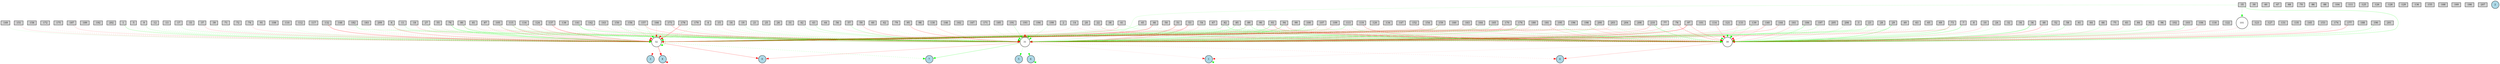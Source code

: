 digraph {
	node [fontsize=9 height=0.2 shape=circle width=0.2]
	-1 [fillcolor=lightgray shape=box style=filled]
	-2 [fillcolor=lightgray shape=box style=filled]
	-3 [fillcolor=lightgray shape=box style=filled]
	-4 [fillcolor=lightgray shape=box style=filled]
	-5 [fillcolor=lightgray shape=box style=filled]
	-6 [fillcolor=lightgray shape=box style=filled]
	-7 [fillcolor=lightgray shape=box style=filled]
	-8 [fillcolor=lightgray shape=box style=filled]
	-9 [fillcolor=lightgray shape=box style=filled]
	-10 [fillcolor=lightgray shape=box style=filled]
	-11 [fillcolor=lightgray shape=box style=filled]
	-12 [fillcolor=lightgray shape=box style=filled]
	-13 [fillcolor=lightgray shape=box style=filled]
	-14 [fillcolor=lightgray shape=box style=filled]
	-15 [fillcolor=lightgray shape=box style=filled]
	-16 [fillcolor=lightgray shape=box style=filled]
	-17 [fillcolor=lightgray shape=box style=filled]
	-18 [fillcolor=lightgray shape=box style=filled]
	-19 [fillcolor=lightgray shape=box style=filled]
	-20 [fillcolor=lightgray shape=box style=filled]
	-21 [fillcolor=lightgray shape=box style=filled]
	-22 [fillcolor=lightgray shape=box style=filled]
	-23 [fillcolor=lightgray shape=box style=filled]
	-24 [fillcolor=lightgray shape=box style=filled]
	-25 [fillcolor=lightgray shape=box style=filled]
	-26 [fillcolor=lightgray shape=box style=filled]
	-27 [fillcolor=lightgray shape=box style=filled]
	-28 [fillcolor=lightgray shape=box style=filled]
	-29 [fillcolor=lightgray shape=box style=filled]
	-30 [fillcolor=lightgray shape=box style=filled]
	-31 [fillcolor=lightgray shape=box style=filled]
	-32 [fillcolor=lightgray shape=box style=filled]
	-33 [fillcolor=lightgray shape=box style=filled]
	-34 [fillcolor=lightgray shape=box style=filled]
	-35 [fillcolor=lightgray shape=box style=filled]
	-36 [fillcolor=lightgray shape=box style=filled]
	-37 [fillcolor=lightgray shape=box style=filled]
	-38 [fillcolor=lightgray shape=box style=filled]
	-39 [fillcolor=lightgray shape=box style=filled]
	-40 [fillcolor=lightgray shape=box style=filled]
	-41 [fillcolor=lightgray shape=box style=filled]
	-42 [fillcolor=lightgray shape=box style=filled]
	-43 [fillcolor=lightgray shape=box style=filled]
	-44 [fillcolor=lightgray shape=box style=filled]
	-45 [fillcolor=lightgray shape=box style=filled]
	-46 [fillcolor=lightgray shape=box style=filled]
	-47 [fillcolor=lightgray shape=box style=filled]
	-48 [fillcolor=lightgray shape=box style=filled]
	-49 [fillcolor=lightgray shape=box style=filled]
	-50 [fillcolor=lightgray shape=box style=filled]
	-51 [fillcolor=lightgray shape=box style=filled]
	-52 [fillcolor=lightgray shape=box style=filled]
	-53 [fillcolor=lightgray shape=box style=filled]
	-54 [fillcolor=lightgray shape=box style=filled]
	-55 [fillcolor=lightgray shape=box style=filled]
	-56 [fillcolor=lightgray shape=box style=filled]
	-57 [fillcolor=lightgray shape=box style=filled]
	-58 [fillcolor=lightgray shape=box style=filled]
	-59 [fillcolor=lightgray shape=box style=filled]
	-60 [fillcolor=lightgray shape=box style=filled]
	-61 [fillcolor=lightgray shape=box style=filled]
	-62 [fillcolor=lightgray shape=box style=filled]
	-63 [fillcolor=lightgray shape=box style=filled]
	-64 [fillcolor=lightgray shape=box style=filled]
	-65 [fillcolor=lightgray shape=box style=filled]
	-66 [fillcolor=lightgray shape=box style=filled]
	-67 [fillcolor=lightgray shape=box style=filled]
	-68 [fillcolor=lightgray shape=box style=filled]
	-69 [fillcolor=lightgray shape=box style=filled]
	-70 [fillcolor=lightgray shape=box style=filled]
	-71 [fillcolor=lightgray shape=box style=filled]
	-72 [fillcolor=lightgray shape=box style=filled]
	-73 [fillcolor=lightgray shape=box style=filled]
	-74 [fillcolor=lightgray shape=box style=filled]
	-75 [fillcolor=lightgray shape=box style=filled]
	-76 [fillcolor=lightgray shape=box style=filled]
	-77 [fillcolor=lightgray shape=box style=filled]
	-78 [fillcolor=lightgray shape=box style=filled]
	-79 [fillcolor=lightgray shape=box style=filled]
	-80 [fillcolor=lightgray shape=box style=filled]
	-81 [fillcolor=lightgray shape=box style=filled]
	-82 [fillcolor=lightgray shape=box style=filled]
	-83 [fillcolor=lightgray shape=box style=filled]
	-84 [fillcolor=lightgray shape=box style=filled]
	-85 [fillcolor=lightgray shape=box style=filled]
	-86 [fillcolor=lightgray shape=box style=filled]
	-87 [fillcolor=lightgray shape=box style=filled]
	-88 [fillcolor=lightgray shape=box style=filled]
	-89 [fillcolor=lightgray shape=box style=filled]
	-90 [fillcolor=lightgray shape=box style=filled]
	-91 [fillcolor=lightgray shape=box style=filled]
	-92 [fillcolor=lightgray shape=box style=filled]
	-93 [fillcolor=lightgray shape=box style=filled]
	-94 [fillcolor=lightgray shape=box style=filled]
	-95 [fillcolor=lightgray shape=box style=filled]
	-96 [fillcolor=lightgray shape=box style=filled]
	-97 [fillcolor=lightgray shape=box style=filled]
	-98 [fillcolor=lightgray shape=box style=filled]
	-99 [fillcolor=lightgray shape=box style=filled]
	-100 [fillcolor=lightgray shape=box style=filled]
	-101 [fillcolor=lightgray shape=box style=filled]
	-102 [fillcolor=lightgray shape=box style=filled]
	-103 [fillcolor=lightgray shape=box style=filled]
	-104 [fillcolor=lightgray shape=box style=filled]
	-105 [fillcolor=lightgray shape=box style=filled]
	-106 [fillcolor=lightgray shape=box style=filled]
	-107 [fillcolor=lightgray shape=box style=filled]
	-108 [fillcolor=lightgray shape=box style=filled]
	-109 [fillcolor=lightgray shape=box style=filled]
	-110 [fillcolor=lightgray shape=box style=filled]
	-111 [fillcolor=lightgray shape=box style=filled]
	-112 [fillcolor=lightgray shape=box style=filled]
	-113 [fillcolor=lightgray shape=box style=filled]
	-114 [fillcolor=lightgray shape=box style=filled]
	-115 [fillcolor=lightgray shape=box style=filled]
	-116 [fillcolor=lightgray shape=box style=filled]
	-117 [fillcolor=lightgray shape=box style=filled]
	-118 [fillcolor=lightgray shape=box style=filled]
	-119 [fillcolor=lightgray shape=box style=filled]
	-120 [fillcolor=lightgray shape=box style=filled]
	-121 [fillcolor=lightgray shape=box style=filled]
	-122 [fillcolor=lightgray shape=box style=filled]
	-123 [fillcolor=lightgray shape=box style=filled]
	-124 [fillcolor=lightgray shape=box style=filled]
	-125 [fillcolor=lightgray shape=box style=filled]
	-126 [fillcolor=lightgray shape=box style=filled]
	-127 [fillcolor=lightgray shape=box style=filled]
	-128 [fillcolor=lightgray shape=box style=filled]
	-129 [fillcolor=lightgray shape=box style=filled]
	-130 [fillcolor=lightgray shape=box style=filled]
	-131 [fillcolor=lightgray shape=box style=filled]
	-132 [fillcolor=lightgray shape=box style=filled]
	-133 [fillcolor=lightgray shape=box style=filled]
	-134 [fillcolor=lightgray shape=box style=filled]
	-135 [fillcolor=lightgray shape=box style=filled]
	-136 [fillcolor=lightgray shape=box style=filled]
	-137 [fillcolor=lightgray shape=box style=filled]
	-138 [fillcolor=lightgray shape=box style=filled]
	-139 [fillcolor=lightgray shape=box style=filled]
	-140 [fillcolor=lightgray shape=box style=filled]
	-141 [fillcolor=lightgray shape=box style=filled]
	-142 [fillcolor=lightgray shape=box style=filled]
	-143 [fillcolor=lightgray shape=box style=filled]
	-144 [fillcolor=lightgray shape=box style=filled]
	-145 [fillcolor=lightgray shape=box style=filled]
	-146 [fillcolor=lightgray shape=box style=filled]
	-147 [fillcolor=lightgray shape=box style=filled]
	-148 [fillcolor=lightgray shape=box style=filled]
	-149 [fillcolor=lightgray shape=box style=filled]
	-150 [fillcolor=lightgray shape=box style=filled]
	-151 [fillcolor=lightgray shape=box style=filled]
	-152 [fillcolor=lightgray shape=box style=filled]
	-153 [fillcolor=lightgray shape=box style=filled]
	-154 [fillcolor=lightgray shape=box style=filled]
	-155 [fillcolor=lightgray shape=box style=filled]
	-156 [fillcolor=lightgray shape=box style=filled]
	-157 [fillcolor=lightgray shape=box style=filled]
	-158 [fillcolor=lightgray shape=box style=filled]
	-159 [fillcolor=lightgray shape=box style=filled]
	-160 [fillcolor=lightgray shape=box style=filled]
	-161 [fillcolor=lightgray shape=box style=filled]
	-162 [fillcolor=lightgray shape=box style=filled]
	-163 [fillcolor=lightgray shape=box style=filled]
	-164 [fillcolor=lightgray shape=box style=filled]
	-165 [fillcolor=lightgray shape=box style=filled]
	-166 [fillcolor=lightgray shape=box style=filled]
	-167 [fillcolor=lightgray shape=box style=filled]
	-168 [fillcolor=lightgray shape=box style=filled]
	-169 [fillcolor=lightgray shape=box style=filled]
	-170 [fillcolor=lightgray shape=box style=filled]
	-171 [fillcolor=lightgray shape=box style=filled]
	-172 [fillcolor=lightgray shape=box style=filled]
	-173 [fillcolor=lightgray shape=box style=filled]
	-174 [fillcolor=lightgray shape=box style=filled]
	-175 [fillcolor=lightgray shape=box style=filled]
	-176 [fillcolor=lightgray shape=box style=filled]
	-177 [fillcolor=lightgray shape=box style=filled]
	-178 [fillcolor=lightgray shape=box style=filled]
	-179 [fillcolor=lightgray shape=box style=filled]
	-180 [fillcolor=lightgray shape=box style=filled]
	-181 [fillcolor=lightgray shape=box style=filled]
	-182 [fillcolor=lightgray shape=box style=filled]
	-183 [fillcolor=lightgray shape=box style=filled]
	-184 [fillcolor=lightgray shape=box style=filled]
	-185 [fillcolor=lightgray shape=box style=filled]
	-186 [fillcolor=lightgray shape=box style=filled]
	-187 [fillcolor=lightgray shape=box style=filled]
	-188 [fillcolor=lightgray shape=box style=filled]
	-189 [fillcolor=lightgray shape=box style=filled]
	-190 [fillcolor=lightgray shape=box style=filled]
	-191 [fillcolor=lightgray shape=box style=filled]
	-192 [fillcolor=lightgray shape=box style=filled]
	-193 [fillcolor=lightgray shape=box style=filled]
	-194 [fillcolor=lightgray shape=box style=filled]
	-195 [fillcolor=lightgray shape=box style=filled]
	-196 [fillcolor=lightgray shape=box style=filled]
	-197 [fillcolor=lightgray shape=box style=filled]
	-198 [fillcolor=lightgray shape=box style=filled]
	-199 [fillcolor=lightgray shape=box style=filled]
	-200 [fillcolor=lightgray shape=box style=filled]
	-201 [fillcolor=lightgray shape=box style=filled]
	-202 [fillcolor=lightgray shape=box style=filled]
	-203 [fillcolor=lightgray shape=box style=filled]
	-204 [fillcolor=lightgray shape=box style=filled]
	-205 [fillcolor=lightgray shape=box style=filled]
	-206 [fillcolor=lightgray shape=box style=filled]
	-207 [fillcolor=lightgray shape=box style=filled]
	-208 [fillcolor=lightgray shape=box style=filled]
	-209 [fillcolor=lightgray shape=box style=filled]
	-210 [fillcolor=lightgray shape=box style=filled]
	0 [fillcolor=lightblue style=filled]
	1 [fillcolor=lightblue style=filled]
	2 [fillcolor=lightblue style=filled]
	3 [fillcolor=lightblue style=filled]
	4 [fillcolor=lightblue style=filled]
	5 [fillcolor=lightblue style=filled]
	6 [fillcolor=lightblue style=filled]
	7 [fillcolor=lightblue style=filled]
	8 [fillcolor=lightblue style=filled]
	32 [fillcolor=white style=filled]
	101 [fillcolor=white style=filled]
	30 [fillcolor=white style=filled]
	31 [fillcolor=white style=filled]
	-27 -> 31 [color=green penwidth=0.2510261941714924 style=solid]
	-35 -> 30 [color=green penwidth=0.4424128781359974 style=solid]
	-204 -> 32 [color=green penwidth=0.30883192479249444 style=dotted]
	-94 -> 30 [color=red penwidth=0.38470619676582274 style=solid]
	-35 -> 31 [color=green penwidth=0.23300009290946708 style=solid]
	-195 -> 30 [color=green penwidth=0.33739314706741325 style=solid]
	-15 -> 31 [color=red penwidth=0.1620985460487404 style=solid]
	-156 -> 32 [color=red penwidth=0.14147805958249482 style=solid]
	-130 -> 31 [color=red penwidth=0.26293354792521695 style=solid]
	-159 -> 32 [color=red penwidth=0.5615129756525252 style=solid]
	-138 -> 32 [color=green penwidth=0.12917346368938043 style=solid]
	-193 -> 31 [color=red penwidth=0.27034107338457614 style=dotted]
	-170 -> 31 [color=red penwidth=0.26703270341696783 style=solid]
	-161 -> 30 [color=red penwidth=0.30343674997246267 style=solid]
	-93 -> 31 [color=green penwidth=0.4557768575864819 style=solid]
	-171 -> 31 [color=green penwidth=0.6450884744212232 style=dotted]
	-195 -> 31 [color=red penwidth=0.18168682272335485 style=solid]
	-200 -> 32 [color=green penwidth=0.3560853806309754 style=dotted]
	-74 -> 32 [color=red penwidth=0.2413196761107782 style=solid]
	-63 -> 31 [color=red penwidth=0.4589493214689522 style=dotted]
	-22 -> 30 [color=red penwidth=0.31989609451326084 style=solid]
	-18 -> 31 [color=red penwidth=0.28667559951787824 style=dotted]
	-33 -> 32 [color=red penwidth=0.37726578971289326 style=dotted]
	-134 -> 31 [color=green penwidth=0.3732115831670788 style=dotted]
	-81 -> 32 [color=green penwidth=0.15758573927059108 style=solid]
	-190 -> 30 [color=green penwidth=0.38919334631951996 style=solid]
	-123 -> 30 [color=green penwidth=0.39292146080420176 style=dotted]
	-2 -> 32 [color=green penwidth=0.2540604682423432 style=dotted]
	-210 -> 31 [color=red penwidth=0.35922008331060473 style=solid]
	-26 -> 31 [color=red penwidth=0.16776461014082292 style=dotted]
	-175 -> 32 [color=red penwidth=0.16083874153911154 style=dotted]
	-22 -> 32 [color=green penwidth=0.1270317674760739 style=dotted]
	-187 -> 32 [color=red penwidth=0.2687922291290606 style=solid]
	-120 -> 30 [color=red penwidth=0.2053996582349405 style=dotted]
	-140 -> 31 [color=red penwidth=0.3087710126161378 style=solid]
	-93 -> 32 [color=green penwidth=0.321100485490188 style=solid]
	-51 -> 32 [color=green penwidth=0.1640033124189787 style=solid]
	-78 -> 31 [color=green penwidth=0.2642578782543905 style=solid]
	-90 -> 30 [color=red penwidth=0.34096667011975096 style=solid]
	-42 -> 31 [color=green penwidth=0.2671330312309399 style=solid]
	32 -> 7 [color=green penwidth=0.6861177072434806 style=dotted]
	-100 -> 30 [color=red penwidth=0.33680472073924483 style=dotted]
	31 -> 1 [color=red penwidth=0.11061949061782779 style=solid]
	-66 -> 30 [color=green penwidth=0.3039332956677046 style=solid]
	-77 -> 31 [color=red penwidth=0.34311578026725575 style=solid]
	-139 -> 30 [color=red penwidth=0.1734007707285803 style=solid]
	-39 -> 32 [color=green penwidth=0.5914533784391847 style=dotted]
	-50 -> 30 [color=red penwidth=0.14076522612118764 style=solid]
	-184 -> 30 [color=green penwidth=0.33469616203408437 style=solid]
	-199 -> 31 [color=green penwidth=0.2605946914802312 style=solid]
	-46 -> 30 [color=green penwidth=0.12288173203890565 style=solid]
	-76 -> 32 [color=green penwidth=0.6418793402553941 style=solid]
	-202 -> 32 [color=red penwidth=0.11114677454992943 style=dotted]
	-46 -> 32 [color=red penwidth=0.6667772508308275 style=solid]
	-173 -> 31 [color=red penwidth=0.4759951702109233 style=solid]
	-79 -> 31 [color=red penwidth=0.11901454097234798 style=dotted]
	-164 -> 32 [color=red penwidth=0.2538130501170349 style=solid]
	-6 -> 32 [color=red penwidth=0.5121390554271584 style=solid]
	-107 -> 30 [color=red penwidth=0.5573833918877054 style=dotted]
	-51 -> 31 [color=red penwidth=0.5500693286674296 style=solid]
	-34 -> 30 [color=green penwidth=0.2400695109051069 style=dotted]
	-28 -> 30 [color=red penwidth=0.1501058709235365 style=solid]
	8 -> 8 [color=red penwidth=0.34949394226276265 style=dotted]
	-143 -> 31 [color=red penwidth=0.4722185920085168 style=dotted]
	-119 -> 30 [color=red penwidth=0.49553405567520514 style=solid]
	-44 -> 31 [color=green penwidth=0.1842658903556238 style=dotted]
	-94 -> 32 [color=red penwidth=0.28020993667162547 style=solid]
	-118 -> 30 [color=green penwidth=0.13719742821489755 style=solid]
	-5 -> 32 [color=green penwidth=0.47560721304453857 style=dotted]
	1 -> 1 [color=green penwidth=0.303762021218301 style=dotted]
	-197 -> 31 [color=green penwidth=0.34689492131464295 style=solid]
	-181 -> 31 [color=red penwidth=0.25454260778832105 style=dotted]
	-87 -> 32 [color=green penwidth=0.22294001305450387 style=solid]
	-54 -> 32 [color=red penwidth=0.1667101626718517 style=solid]
	-61 -> 30 [color=red penwidth=0.2755257058907725 style=dotted]
	-147 -> 30 [color=red penwidth=0.1313547069946545 style=solid]
	-160 -> 30 [color=red penwidth=0.11022535096816177 style=dotted]
	-17 -> 32 [color=green penwidth=0.2666663730337405 style=solid]
	-67 -> 32 [color=red penwidth=0.11697477219010864 style=solid]
	-121 -> 30 [color=green penwidth=0.16140055943077528 style=dotted]
	-185 -> 31 [color=green penwidth=0.14569371233017953 style=solid]
	-122 -> 30 [color=red penwidth=0.15954296927592326 style=solid]
	-57 -> 31 [color=green penwidth=0.3904135058446472 style=solid]
	-82 -> 32 [color=green penwidth=0.42737419153190537 style=solid]
	-100 -> 31 [color=green penwidth=0.231880913841863 style=solid]
	-69 -> 31 [color=red penwidth=0.2819539147844018 style=dotted]
	-132 -> 32 [color=red penwidth=0.6569776331391394 style=solid]
	-55 -> 31 [color=green penwidth=0.23707665804539368 style=dotted]
	-166 -> 31 [color=green penwidth=0.13320560887858157 style=solid]
	-51 -> 30 [color=red penwidth=0.20788217757870608 style=dotted]
	-31 -> 31 [color=green penwidth=0.19776329816798516 style=dotted]
	32 -> 3 [color=red penwidth=0.2722659309957025 style=dotted]
	-115 -> 32 [color=red penwidth=0.4602899049306489 style=solid]
	-36 -> 30 [color=green penwidth=0.7461983428015767 style=solid]
	-133 -> 30 [color=green penwidth=0.7772832409968019 style=dotted]
	-52 -> 30 [color=red penwidth=0.16977501935405417 style=solid]
	-181 -> 30 [color=red penwidth=0.28073960453536617 style=solid]
	-166 -> 32 [color=red penwidth=0.20501017828215995 style=solid]
	-45 -> 32 [color=green penwidth=0.37495596377996 style=solid]
	-143 -> 32 [color=green penwidth=0.14079586737656363 style=solid]
	-81 -> 31 [color=red penwidth=0.5462800512023464 style=dotted]
	-82 -> 30 [color=green penwidth=0.46970581809814527 style=solid]
	-2 -> 30 [color=green penwidth=0.40856724714140136 style=dotted]
	-53 -> 32 [color=red penwidth=0.3171372543471085 style=solid]
	-100 -> 32 [color=green penwidth=0.26616835234500447 style=solid]
	-85 -> 30 [color=green penwidth=0.292804998369225 style=solid]
	-99 -> 31 [color=red penwidth=0.3410323897750527 style=dotted]
	-54 -> 31 [color=red penwidth=0.14878264718234324 style=solid]
	-153 -> 30 [color=red penwidth=0.17121576169189848 style=solid]
	-98 -> 31 [color=green penwidth=0.34792276430578284 style=dotted]
	-116 -> 31 [color=green penwidth=0.17646108496723817 style=solid]
	-208 -> 31 [color=green penwidth=0.13772718751075735 style=solid]
	-105 -> 31 [color=green penwidth=0.28290989425704927 style=solid]
	-109 -> 32 [color=red penwidth=0.1376682131192467 style=solid]
	-142 -> 32 [color=red penwidth=0.22155956395531684 style=dotted]
	-1 -> 32 [color=green penwidth=0.4575906300962269 style=solid]
	31 -> 6 [color=green penwidth=0.21096527817443855 style=dotted]
	-159 -> 31 [color=green penwidth=0.3654582855656384 style=solid]
	-170 -> 32 [color=red penwidth=0.18626193153733595 style=dotted]
	-142 -> 31 [color=red penwidth=0.213119889428168 style=solid]
	-180 -> 30 [color=green penwidth=0.15745815780208322 style=dotted]
	-154 -> 31 [color=red penwidth=0.15191484836352614 style=solid]
	-84 -> 30 [color=green penwidth=0.17049890983141675 style=solid]
	-119 -> 32 [color=red penwidth=0.4319624703707674 style=dotted]
	-165 -> 30 [color=green penwidth=0.5550051572297902 style=dotted]
	-203 -> 32 [color=red penwidth=0.27640203323793133 style=solid]
	31 -> 7 [color=green penwidth=0.5072962244124882 style=solid]
	-58 -> 30 [color=green penwidth=0.3800981202787963 style=solid]
	-19 -> 31 [color=green penwidth=0.27089694295760197 style=solid]
	-208 -> 32 [color=green penwidth=0.10104559103850887 style=dotted]
	-138 -> 31 [color=green penwidth=0.1868359787452688 style=dotted]
	30 -> 1 [color=red penwidth=0.1236181586814121 style=solid]
	-210 -> 32 [color=red penwidth=0.22096129242661938 style=solid]
	-160 -> 32 [color=red penwidth=0.3169529436876575 style=dotted]
	-96 -> 30 [color=red penwidth=0.21989722551169769 style=dotted]
	-191 -> 31 [color=green penwidth=0.3856330095925895 style=solid]
	-144 -> 31 [color=red penwidth=0.41963017009804304 style=solid]
	-124 -> 32 [color=red penwidth=0.30395776654790124 style=solid]
	-189 -> 32 [color=green penwidth=0.1790492872353709 style=dotted]
	-205 -> 31 [color=red penwidth=0.3838051689363676 style=dotted]
	-78 -> 30 [color=red penwidth=0.46620225533894755 style=solid]
	-71 -> 32 [color=green penwidth=0.10595933973000546 style=solid]
	-133 -> 31 [color=red penwidth=0.2833201465276693 style=solid]
	-89 -> 32 [color=green penwidth=0.43770779337728105 style=solid]
	-131 -> 30 [color=red penwidth=0.1384024524507132 style=solid]
	-164 -> 31 [color=green penwidth=0.3148488300228037 style=solid]
	-108 -> 32 [color=red penwidth=0.17733623635326334 style=dotted]
	-200 -> 30 [color=red penwidth=0.1876751000557932 style=solid]
	-43 -> 31 [color=green penwidth=0.37620476276729675 style=solid]
	-172 -> 32 [color=red penwidth=0.37588726376379356 style=dotted]
	-120 -> 31 [color=green penwidth=0.19332554301655738 style=solid]
	31 -> 0 [color=red penwidth=0.36765270132325456 style=solid]
	-55 -> 32 [color=red penwidth=0.15874211571970268 style=solid]
	-206 -> 31 [color=red penwidth=0.2831747045411044 style=dotted]
	-152 -> 32 [color=red penwidth=0.15788188172167467 style=solid]
	-85 -> 32 [color=green penwidth=0.10064031551922592 style=solid]
	-134 -> 30 [color=green penwidth=0.31948163050159717 style=dotted]
	-145 -> 30 [color=green penwidth=0.20945185885507125 style=solid]
	-49 -> 31 [color=green penwidth=0.2211998939350937 style=dotted]
	-89 -> 30 [color=green penwidth=0.4523166190169732 style=solid]
	-3 -> 30 [color=green penwidth=0.44259709520685797 style=dotted]
	-181 -> 32 [color=green penwidth=0.18324705641885253 style=dotted]
	-10 -> 30 [color=red penwidth=0.29493574785230303 style=solid]
	-14 -> 30 [color=red penwidth=0.16605186923124587 style=solid]
	-112 -> 32 [color=green penwidth=0.15821300758381798 style=dotted]
	-77 -> 30 [color=green penwidth=0.25588397606309177 style=dotted]
	-209 -> 32 [color=green penwidth=0.20347667924089824 style=dotted]
	-64 -> 30 [color=red penwidth=0.2243664645190745 style=dotted]
	-41 -> 30 [color=green penwidth=0.20425496941302657 style=solid]
	-12 -> 32 [color=green penwidth=0.6118111719806065 style=dotted]
	-184 -> 31 [color=green penwidth=0.24775372879086044 style=solid]
	-121 -> 31 [color=green penwidth=0.22788825114219183 style=dotted]
	-197 -> 30 [color=red penwidth=0.2252394033975176 style=dotted]
	-204 -> 30 [color=green penwidth=0.4458745495794134 style=dotted]
	-56 -> 31 [color=red penwidth=0.18545491337207526 style=solid]
	-23 -> 31 [color=green penwidth=0.46644752053301375 style=solid]
	-127 -> 30 [color=green penwidth=0.2432461927693998 style=dotted]
	-91 -> 32 [color=green penwidth=0.24133463275183972 style=dotted]
	-205 -> 30 [color=green penwidth=0.10812838226817754 style=solid]
	-120 -> 32 [color=red penwidth=0.21854338030722592 style=dotted]
	-164 -> 30 [color=green penwidth=0.2718520693349855 style=dotted]
	-29 -> 31 [color=green penwidth=0.2747234025275441 style=solid]
	-196 -> 30 [color=green penwidth=0.28639617885513374 style=dotted]
	-158 -> 32 [color=green penwidth=0.3032555866891469 style=dotted]
	-150 -> 31 [color=green penwidth=0.30286440419713856 style=solid]
	-20 -> 32 [color=red penwidth=0.10202703744854234 style=solid]
	-167 -> 31 [color=red penwidth=0.16002070062195128 style=dotted]
	-157 -> 32 [color=green penwidth=0.21850641486396627 style=solid]
	-182 -> 32 [color=green penwidth=0.590916152964324 style=dotted]
	32 -> 32 [color=green penwidth=0.35961215704318894 style=solid]
	-195 -> 32 [color=red penwidth=0.138552793906002 style=solid]
	-8 -> 30 [color=green penwidth=0.35513556032798377 style=dotted]
	-151 -> 32 [color=red penwidth=0.21842302143442532 style=solid]
	-54 -> 30 [color=green penwidth=0.4652898319959681 style=dotted]
	-11 -> 31 [color=green penwidth=0.3136091545915939 style=solid]
	-23 -> 30 [color=red penwidth=0.15409866214926696 style=dotted]
	-32 -> 30 [color=green penwidth=0.18440287746179218 style=dotted]
	-67 -> 30 [color=red penwidth=0.17435593069415495 style=solid]
	-183 -> 32 [color=red penwidth=0.4480174424362502 style=dotted]
	-203 -> 30 [color=green penwidth=0.7227386326050178 style=dotted]
	-83 -> 30 [color=red penwidth=0.22311587727478827 style=solid]
	-182 -> 31 [color=green penwidth=0.2999103724314046 style=solid]
	32 -> 0 [color=red penwidth=0.4811412235532898 style=solid]
	-6 -> 31 [color=green penwidth=0.24435122643095833 style=solid]
	-65 -> 31 [color=red penwidth=0.1605298851603118 style=dotted]
	-157 -> 31 [color=red penwidth=0.4122436340896325 style=solid]
	-76 -> 31 [color=green penwidth=0.198764960283017 style=dotted]
	-154 -> 30 [color=green penwidth=0.1096094444518493 style=dotted]
	-105 -> 32 [color=red penwidth=0.35832368574595486 style=solid]
	-101 -> 31 [color=green penwidth=0.585147986412937 style=dotted]
	-18 -> 32 [color=red penwidth=0.25593937150763485 style=solid]
	-75 -> 30 [color=red penwidth=0.11408476456872108 style=solid]
	-192 -> 32 [color=green penwidth=0.18201682572204622 style=dotted]
	31 -> 4 [color=red penwidth=0.40124740113607216 style=dotted]
	-69 -> 30 [color=green penwidth=0.22913293980717916 style=solid]
	-196 -> 32 [color=green penwidth=0.11332763440903426 style=solid]
	-176 -> 32 [color=red penwidth=0.5072558871350881 style=solid]
	-63 -> 30 [color=green penwidth=0.36013033664337724 style=dotted]
	-38 -> 32 [color=green penwidth=0.2347359894463883 style=solid]
	-194 -> 31 [color=green penwidth=0.5349070194726849 style=dotted]
	-109 -> 31 [color=red penwidth=0.21103634145330863 style=solid]
	-179 -> 31 [color=red penwidth=0.4105289669587 style=dotted]
	-135 -> 30 [color=red penwidth=0.11380111200180237 style=solid]
	-87 -> 31 [color=red penwidth=0.17749659489588393 style=solid]
	-41 -> 32 [color=red penwidth=0.35246568894740093 style=solid]
	-49 -> 30 [color=red penwidth=0.10615296014996106 style=solid]
	-7 -> 30 [color=green penwidth=0.5624893626033927 style=solid]
	-90 -> 32 [color=green penwidth=0.7558739916287421 style=dotted]
	-159 -> 30 [color=green penwidth=0.10197922948900376 style=solid]
	-165 -> 32 [color=green penwidth=0.3612219949835995 style=solid]
	-152 -> 30 [color=red penwidth=0.1989195487547765 style=solid]
	-53 -> 31 [color=red penwidth=0.5509542872227529 style=solid]
	-178 -> 32 [color=red penwidth=0.6107490382492431 style=solid]
	-94 -> 31 [color=green penwidth=0.5208820421907383 style=solid]
	-176 -> 31 [color=green penwidth=0.5915668839579619 style=solid]
	-48 -> 30 [color=red penwidth=0.4762228674348449 style=solid]
	-50 -> 32 [color=red penwidth=0.5876473437993599 style=dotted]
	-174 -> 30 [color=red penwidth=0.17741511482534364 style=solid]
	-163 -> 31 [color=red penwidth=0.20552024913975148 style=solid]
	-103 -> 30 [color=green penwidth=0.40686149791208037 style=solid]
	-156 -> 31 [color=green penwidth=0.20695046834567146 style=solid]
	-113 -> 30 [color=green penwidth=0.2961261259809189 style=solid]
	-97 -> 30 [color=red penwidth=0.38797938104175334 style=solid]
	-29 -> 30 [color=green penwidth=0.5899159837145664 style=solid]
	-107 -> 31 [color=red penwidth=0.2086046552199582 style=solid]
	-150 -> 32 [color=red penwidth=0.38167765365194095 style=dotted]
	-11 -> 32 [color=green penwidth=0.13054103330846223 style=dotted]
	-200 -> 31 [color=green penwidth=0.330850866196915 style=solid]
	-20 -> 30 [color=red penwidth=0.16519255802989924 style=solid]
	-21 -> 31 [color=red penwidth=0.26794405231509966 style=dotted]
	-28 -> 31 [color=green penwidth=0.1826937040459246 style=solid]
	-141 -> 31 [color=green penwidth=0.5713590747945199 style=solid]
	-102 -> 30 [color=green penwidth=0.12591444184846015 style=dotted]
	-134 -> 32 [color=red penwidth=0.12424111572926387 style=solid]
	-80 -> 31 [color=red penwidth=0.14913350280770654 style=solid]
	-3 -> 31 [color=green penwidth=0.12167182937088364 style=solid]
	30 -> 4 [color=red penwidth=0.32567968209407383 style=solid]
	-92 -> 30 [color=green penwidth=0.4085958401685561 style=solid]
	-170 -> 30 [color=red penwidth=0.20527799273106567 style=solid]
	-140 -> 30 [color=red penwidth=0.2232303733268414 style=solid]
	-99 -> 32 [color=green penwidth=0.249108006679052 style=dotted]
	-16 -> 31 [color=green penwidth=0.6018434913595875 style=dotted]
	-183 -> 31 [color=green penwidth=0.1447268096129423 style=dotted]
	-60 -> 31 [color=red penwidth=0.10687570809293519 style=dotted]
	-117 -> 32 [color=red penwidth=0.2424633592348687 style=dotted]
	-62 -> 31 [color=green penwidth=0.5406360746597645 style=dotted]
	-179 -> 32 [color=green penwidth=0.6309744871694084 style=dotted]
	-148 -> 32 [color=red penwidth=0.13746477529547574 style=solid]
	32 -> 8 [color=red penwidth=0.7869801730614285 style=solid]
	-176 -> 30 [color=red penwidth=0.15874097981184299 style=dotted]
	6 -> 6 [color=green penwidth=0.32546178339469656 style=dotted]
	-99 -> 30 [color=green penwidth=0.34170330256513665 style=dotted]
	-110 -> 32 [color=green penwidth=0.1434981134367319 style=solid]
	-37 -> 32 [color=red penwidth=0.3059995824346003 style=solid]
	-210 -> 30 [color=green penwidth=0.5294606531651236 style=solid]
	-173 -> 32 [color=red penwidth=0.2707481065039772 style=dotted]
	31 -> 5 [color=green penwidth=0.24050486624099232 style=solid]
	-97 -> 31 [color=red penwidth=0.8045611485816249 style=solid]
	-161 -> 31 [color=green penwidth=0.14169088133396784 style=dotted]
	-72 -> 32 [color=green penwidth=0.14817696150718732 style=dotted]
	-65 -> 30 [color=green penwidth=0.13524324587516026 style=solid]
	-73 -> 30 [color=green penwidth=0.5180114359525682 style=solid]
	-144 -> 30 [color=green penwidth=0.16611711448795669 style=dotted]
	-209 -> 31 [color=red penwidth=0.28478326053287073 style=dotted]
	-124 -> 31 [color=red penwidth=0.10182460500430375 style=dotted]
	-139 -> 31 [color=green penwidth=0.3611323942530048 style=solid]
	-38 -> 30 [color=green penwidth=0.22436168379592342 style=solid]
	-188 -> 30 [color=green penwidth=0.14121697454913318 style=dotted]
	-115 -> 31 [color=green penwidth=0.41391176510515815 style=solid]
	-89 -> 31 [color=red penwidth=0.17335889183098374 style=solid]
	-4 -> 31 [color=green penwidth=0.12479946069247434 style=solid]
	-13 -> 32 [color=green penwidth=0.25027505326032295 style=dotted]
	-114 -> 31 [color=red penwidth=0.13027105989158438 style=solid]
	-178 -> 31 [color=green penwidth=0.11989655784540912 style=solid]
	-147 -> 32 [color=red penwidth=0.1256322139119361 style=dotted]
	-208 -> 30 [color=green penwidth=0.37928125730973905 style=dotted]
	-45 -> 30 [color=green penwidth=0.4139803785127675 style=dotted]
	-14 -> 32 [color=red penwidth=0.1781328889331375 style=solid]
	-163 -> 32 [color=red penwidth=0.18993358795789045 style=dotted]
	-149 -> 32 [color=green penwidth=0.14515019789871736 style=solid]
	-90 -> 31 [color=green penwidth=0.2904578927518135 style=dotted]
	-53 -> 30 [color=green penwidth=0.1343886936907855 style=dotted]
	-101 -> 30 [color=green penwidth=0.17193794186168082 style=dotted]
	-198 -> 30 [color=red penwidth=0.2817747367470324 style=solid]
	-24 -> 30 [color=green penwidth=0.22841385703499167 style=solid]
	-206 -> 30 [color=green penwidth=0.2301872123219475 style=solid]
	-107 -> 32 [color=green penwidth=0.31124256634416214 style=solid]
	-85 -> 31 [color=green penwidth=0.3741947875327173 style=solid]
	-137 -> 31 [color=red penwidth=0.14629416193786177 style=dotted]
	-146 -> 31 [color=green penwidth=0.4707772835999222 style=dotted]
	-95 -> 31 [color=red penwidth=0.478215429733729 style=solid]
	-141 -> 32 [color=green penwidth=0.23567673856363924 style=solid]
	-177 -> 30 [color=red penwidth=0.529794577423804 style=solid]
	-198 -> 32 [color=red penwidth=0.384413172647849 style=dotted]
	-154 -> 32 [color=green penwidth=0.1413870506805151 style=solid]
	-165 -> 31 [color=green penwidth=0.367160087267268 style=dotted]
	-80 -> 32 [color=green penwidth=0.5700407712708703 style=solid]
	-163 -> 30 [color=red penwidth=0.2436077539532452 style=solid]
	-162 -> 31 [color=green penwidth=0.20161325329629498 style=dotted]
	-59 -> 31 [color=red penwidth=0.37352366912649293 style=solid]
	-45 -> 31 [color=green penwidth=0.118259738825401 style=solid]
	-25 -> 31 [color=green penwidth=0.3745137067837109 style=dotted]
	-93 -> 30 [color=red penwidth=0.565054404231734 style=solid]
	-116 -> 32 [color=red penwidth=0.3320768276394349 style=solid]
	-201 -> 30 [color=green penwidth=0.35320110565501683 style=dotted]
	-106 -> 30 [color=red penwidth=0.3199303551514012 style=solid]
	-114 -> 30 [color=red penwidth=0.347224505598788 style=solid]
	-109 -> 30 [color=red penwidth=0.4327187240245167 style=dotted]
	-27 -> 32 [color=red penwidth=0.18864209676847726 style=solid]
	-137 -> 32 [color=red penwidth=0.6368869397982742 style=solid]
	-9 -> 32 [color=green penwidth=0.29378118395148733 style=solid]
	-73 -> 31 [color=red penwidth=0.4135171839340319 style=solid]
	-180 -> 32 [color=red penwidth=0.30134098117176894 style=solid]
	-113 -> 32 [color=green penwidth=0.45773695180039686 style=solid]
	-35 -> 101 [color=green penwidth=0.29607872652308803 style=solid]
	101 -> 30 [color=red penwidth=0.19838928190725752 style=solid]
}
